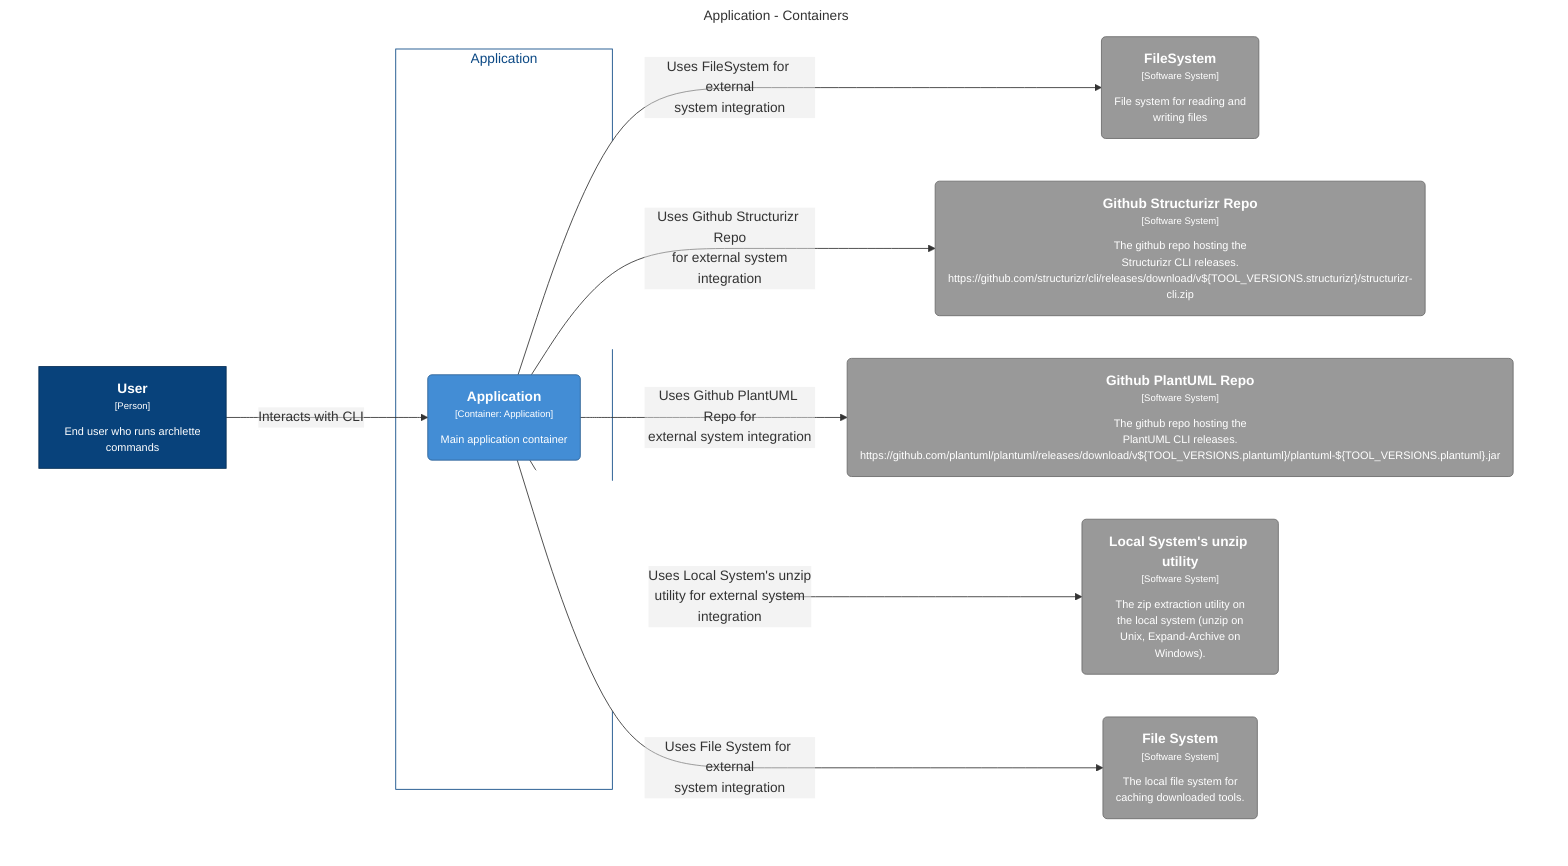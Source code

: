 graph TB
  linkStyle default fill:#ffffff

  subgraph diagram ["Application - Containers"]
    style diagram fill:#ffffff,stroke:#ffffff

    1["<div style='font-weight: bold'>User</div><div style='font-size: 70%; margin-top: 0px'>[Person]</div><div style='font-size: 80%; margin-top:10px'>End user who runs archlette<br />commands</div>"]
    style 1 fill:#08427b,stroke:#052e56,color:#ffffff
    2("<div style='font-weight: bold'>FileSystem</div><div style='font-size: 70%; margin-top: 0px'>[Software System]</div><div style='font-size: 80%; margin-top:10px'>File system for reading and<br />writing files</div>")
    style 2 fill:#999999,stroke:#6b6b6b,color:#ffffff
    3("<div style='font-weight: bold'>Github Structurizr Repo</div><div style='font-size: 70%; margin-top: 0px'>[Software System]</div><div style='font-size: 80%; margin-top:10px'>The github repo hosting the<br />Structurizr CLI releases.<br />https://github.com/structurizr/cli/releases/download/v${TOOL_VERSIONS.structurizr}/structurizr-cli.zip</div>")
    style 3 fill:#999999,stroke:#6b6b6b,color:#ffffff
    4("<div style='font-weight: bold'>Github PlantUML Repo</div><div style='font-size: 70%; margin-top: 0px'>[Software System]</div><div style='font-size: 80%; margin-top:10px'>The github repo hosting the<br />PlantUML CLI releases.<br />https://github.com/plantuml/plantuml/releases/download/v${TOOL_VERSIONS.plantuml}/plantuml-${TOOL_VERSIONS.plantuml}.jar</div>")
    style 4 fill:#999999,stroke:#6b6b6b,color:#ffffff
    5("<div style='font-weight: bold'>Local System's unzip utility</div><div style='font-size: 70%; margin-top: 0px'>[Software System]</div><div style='font-size: 80%; margin-top:10px'>The zip extraction utility on<br />the local system (unzip on<br />Unix, Expand-Archive on<br />Windows).</div>")
    style 5 fill:#999999,stroke:#6b6b6b,color:#ffffff
    6("<div style='font-weight: bold'>File System</div><div style='font-size: 70%; margin-top: 0px'>[Software System]</div><div style='font-size: 80%; margin-top:10px'>The local file system for<br />caching downloaded tools.</div>")
    style 6 fill:#999999,stroke:#6b6b6b,color:#ffffff

    subgraph 7 ["Application"]
      style 7 fill:#ffffff,stroke:#0b4884,color:#0b4884

      8("<div style='font-weight: bold'>Application</div><div style='font-size: 70%; margin-top: 0px'>[Container: Application]</div><div style='font-size: 80%; margin-top:10px'>Main application container</div>")
      style 8 fill:#438dd5,stroke:#2e6295,color:#ffffff
    end

    1-- "<div>Interacts with CLI</div><div style='font-size: 70%'></div>" -->8
    8-- "<div>Uses FileSystem for external<br />system integration</div><div style='font-size: 70%'></div>" -->2
    8-- "<div>Uses Github Structurizr Repo<br />for external system<br />integration</div><div style='font-size: 70%'></div>" -->3
    8-- "<div>Uses Github PlantUML Repo for<br />external system integration</div><div style='font-size: 70%'></div>" -->4
    8-- "<div>Uses Local System's unzip<br />utility for external system<br />integration</div><div style='font-size: 70%'></div>" -->5
    8-- "<div>Uses File System for external<br />system integration</div><div style='font-size: 70%'></div>" -->6
  end